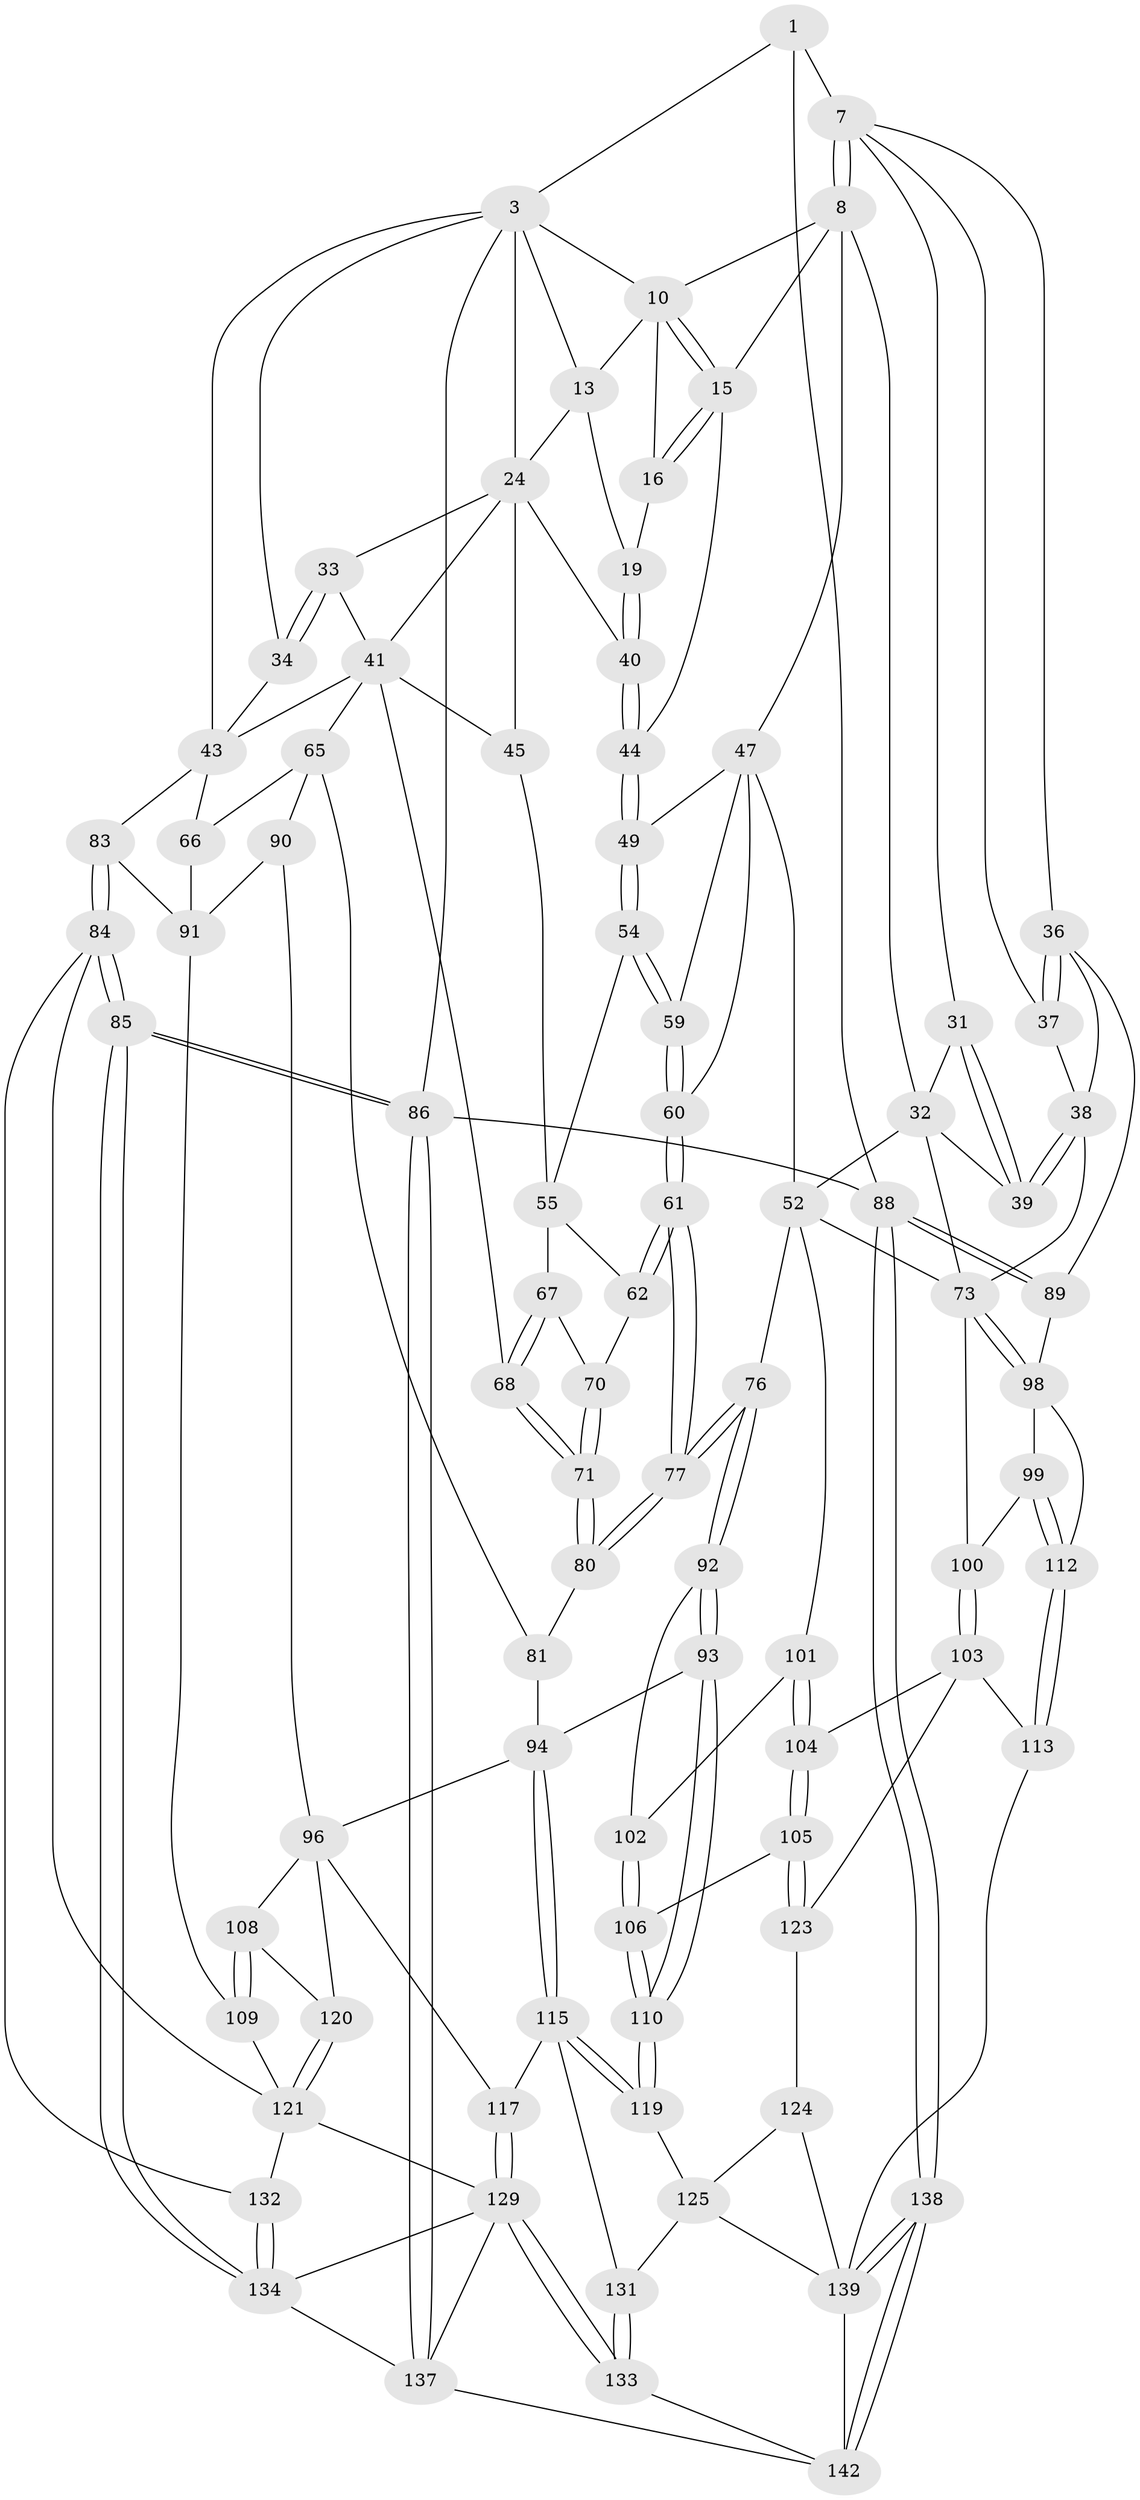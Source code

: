 // original degree distribution, {3: 0.013888888888888888, 6: 0.2361111111111111, 5: 0.5, 4: 0.25}
// Generated by graph-tools (version 1.1) at 2025/21/03/04/25 18:21:08]
// undirected, 86 vertices, 207 edges
graph export_dot {
graph [start="1"]
  node [color=gray90,style=filled];
  1 [pos="+0.8032820344627478+0",super="+2"];
  3 [pos="+0+0",super="+35+4"];
  7 [pos="+0.8049772061313437+0",super="+17"];
  8 [pos="+0.789830974750023+0.07554302776467693",super="+9"];
  10 [pos="+0.6098946908575124+0.08168160920638119",super="+11"];
  13 [pos="+0.4350622223411597+0.08708942795904297",super="+14+20"];
  15 [pos="+0.5635358634849714+0.17907341618780456",super="+30"];
  16 [pos="+0.5250054784846888+0.16278785724334652"];
  19 [pos="+0.4820188003158503+0.15574622287360407"];
  24 [pos="+0.33413146018332757+0.23701110198989275",super="+25"];
  31 [pos="+0.8097688306820928+0.14921721965294174"];
  32 [pos="+0.7135558494580033+0.33668926472351995",super="+50"];
  33 [pos="+0.151711591537888+0.2144281913243805"];
  34 [pos="+0.11607053616577241+0.2591081377643202"];
  36 [pos="+1+0.24763340098691983",super="+87"];
  37 [pos="+1+0.2786101258318945"];
  38 [pos="+0.8692196692608325+0.37156111071511433",super="+72"];
  39 [pos="+0.8630888230323618+0.36935793488615326"];
  40 [pos="+0.3728422098219502+0.24173252105942744"];
  41 [pos="+0.16554358994350227+0.21376485814749757",super="+42"];
  43 [pos="+0.12863781577636488+0.30097577423991473",super="+57"];
  44 [pos="+0.4423358721690498+0.29927863603053684"];
  45 [pos="+0.2694125398698272+0.30797197710407914"];
  47 [pos="+0.514255001291019+0.3394956879452872",super="+48+53"];
  49 [pos="+0.45185887822652443+0.31755275347341433"];
  52 [pos="+0.6211409508309685+0.4123592070327416",super="+75"];
  54 [pos="+0.41766893674559313+0.37778076725999427"];
  55 [pos="+0.35448272713399953+0.38514568220030526",super="+56+63"];
  59 [pos="+0.451389736428153+0.4625215631118627"];
  60 [pos="+0.45311975360560963+0.47071359354736264"];
  61 [pos="+0.44668728187627976+0.4916373141776925"];
  62 [pos="+0.41963080255016044+0.48038128628973076"];
  65 [pos="+0.1559991391477884+0.477356912725371",super="+82"];
  66 [pos="+0.055665592666305476+0.47679926692782676"];
  67 [pos="+0.33089613052151+0.4358869553735036",super="+69"];
  68 [pos="+0.2796163143747341+0.45961366983038504"];
  70 [pos="+0.3545623320893336+0.4698301925671106"];
  71 [pos="+0.3083169070937078+0.5174403106602035"];
  73 [pos="+0.8768147171697523+0.5809284589024084",super="+74"];
  76 [pos="+0.4678515845158217+0.5640205759015062"];
  77 [pos="+0.46036080696049686+0.5538221995589059"];
  80 [pos="+0.3071020960584488+0.5472164133633403"];
  81 [pos="+0.30396036321151004+0.5501714106666451"];
  83 [pos="+0+0.6082775765344794"];
  84 [pos="+0+0.6952093058428361",super="+128"];
  85 [pos="+0+0.793881239908986"];
  86 [pos="+0+1"];
  88 [pos="+1+1"];
  89 [pos="+1+0.9391909810425886"];
  90 [pos="+0.1843824205167896+0.6251926291203507"];
  91 [pos="+0.13907527379597312+0.6255958814309507",super="+107"];
  92 [pos="+0.47389065886187026+0.5940890119382126"];
  93 [pos="+0.46641814213135585+0.6261999715256414"];
  94 [pos="+0.44138053548121003+0.6495420610195468",super="+95"];
  96 [pos="+0.2883813233046986+0.6768747217014138",super="+97+118"];
  98 [pos="+0.8747598760423686+0.5847709662116009",super="+111"];
  99 [pos="+0.8300309805850289+0.6309755469202313"];
  100 [pos="+0.8043472480171027+0.6468403022251528"];
  101 [pos="+0.6475126139243945+0.5890737076474869"];
  102 [pos="+0.6023186260562262+0.6000641264862757"];
  103 [pos="+0.7204142169708081+0.7140520109271187",super="+114"];
  104 [pos="+0.6874310161081083+0.7056941483635956"];
  105 [pos="+0.6041908483516816+0.7392301996942598"];
  106 [pos="+0.5867373533381646+0.7385893522604531"];
  108 [pos="+0.18697582265400642+0.694214153192786"];
  109 [pos="+0.11000961266914142+0.7531122813429202"];
  110 [pos="+0.5789111145024967+0.7396279250623802"];
  112 [pos="+0.8500870440119377+0.8306049475576395"];
  113 [pos="+0.7779581598438573+0.8604534508808865"];
  115 [pos="+0.4126793817992864+0.7694356617291315",super="+116"];
  117 [pos="+0.324958427075839+0.7978833515158703"];
  119 [pos="+0.5235336528148584+0.8160584490652488"];
  120 [pos="+0.218580559179638+0.7583165170286644"];
  121 [pos="+0.16207045089904268+0.8795459902685934",super="+122"];
  123 [pos="+0.6359452902040051+0.8083562179109575"];
  124 [pos="+0.6159748279378423+0.8884710295710658"];
  125 [pos="+0.5964097763193549+0.8989085105461182",super="+126"];
  129 [pos="+0.2774138273259431+0.887411041848563",super="+130"];
  131 [pos="+0.45108079399177015+0.9381084991147418"];
  132 [pos="+0.024843708472618638+0.8804720141653318"];
  133 [pos="+0.41422324569821556+1"];
  134 [pos="+0.02212961024300331+0.8849671992649653",super="+136"];
  137 [pos="+0+1",super="+144"];
  138 [pos="+0.8448904925618962+1"];
  139 [pos="+0.7735836083465321+0.9027795755515776",super="+141+140"];
  142 [pos="+0.5980625715423151+1",super="+143"];
  1 -- 7 [weight=2];
  1 -- 88;
  1 -- 3;
  3 -- 86;
  3 -- 34;
  3 -- 43;
  3 -- 24;
  3 -- 10;
  3 -- 13;
  7 -- 8 [weight=2];
  7 -- 8;
  7 -- 36;
  7 -- 37;
  7 -- 31;
  8 -- 32;
  8 -- 10;
  8 -- 47;
  8 -- 15;
  10 -- 15;
  10 -- 15;
  10 -- 16;
  10 -- 13;
  13 -- 24;
  13 -- 19;
  15 -- 16;
  15 -- 16;
  15 -- 44;
  16 -- 19;
  19 -- 40;
  19 -- 40;
  24 -- 40;
  24 -- 33;
  24 -- 41;
  24 -- 45;
  31 -- 32;
  31 -- 39;
  31 -- 39;
  32 -- 73;
  32 -- 52;
  32 -- 39;
  33 -- 34;
  33 -- 34;
  33 -- 41;
  34 -- 43;
  36 -- 37;
  36 -- 37;
  36 -- 89;
  36 -- 38;
  37 -- 38;
  38 -- 39;
  38 -- 39;
  38 -- 73;
  40 -- 44;
  40 -- 44;
  41 -- 65;
  41 -- 68;
  41 -- 43;
  41 -- 45;
  43 -- 83;
  43 -- 66;
  44 -- 49;
  44 -- 49;
  45 -- 55;
  47 -- 49;
  47 -- 59;
  47 -- 52;
  47 -- 60;
  49 -- 54;
  49 -- 54;
  52 -- 101;
  52 -- 76;
  52 -- 73;
  54 -- 55;
  54 -- 59;
  54 -- 59;
  55 -- 67 [weight=2];
  55 -- 62;
  59 -- 60;
  59 -- 60;
  60 -- 61;
  60 -- 61;
  61 -- 62;
  61 -- 62;
  61 -- 77;
  61 -- 77;
  62 -- 70;
  65 -- 66;
  65 -- 81;
  65 -- 90;
  66 -- 91;
  67 -- 68;
  67 -- 68;
  67 -- 70;
  68 -- 71;
  68 -- 71;
  70 -- 71;
  70 -- 71;
  71 -- 80;
  71 -- 80;
  73 -- 98;
  73 -- 98;
  73 -- 100;
  76 -- 77;
  76 -- 77;
  76 -- 92;
  76 -- 92;
  77 -- 80;
  77 -- 80;
  80 -- 81;
  81 -- 94;
  83 -- 84;
  83 -- 84;
  83 -- 91;
  84 -- 85;
  84 -- 85;
  84 -- 132;
  84 -- 121;
  85 -- 86;
  85 -- 86;
  85 -- 134;
  85 -- 134;
  86 -- 137;
  86 -- 137;
  86 -- 88;
  88 -- 89;
  88 -- 89;
  88 -- 138;
  88 -- 138;
  89 -- 98;
  90 -- 91;
  90 -- 96;
  91 -- 109;
  92 -- 93;
  92 -- 93;
  92 -- 102;
  93 -- 94;
  93 -- 110;
  93 -- 110;
  94 -- 115;
  94 -- 115;
  94 -- 96;
  96 -- 108;
  96 -- 120;
  96 -- 117;
  98 -- 99;
  98 -- 112;
  99 -- 100;
  99 -- 112;
  99 -- 112;
  100 -- 103;
  100 -- 103;
  101 -- 102;
  101 -- 104;
  101 -- 104;
  102 -- 106;
  102 -- 106;
  103 -- 104;
  103 -- 113;
  103 -- 123;
  104 -- 105;
  104 -- 105;
  105 -- 106;
  105 -- 123;
  105 -- 123;
  106 -- 110;
  106 -- 110;
  108 -- 109;
  108 -- 109;
  108 -- 120;
  109 -- 121;
  110 -- 119;
  110 -- 119;
  112 -- 113;
  112 -- 113;
  113 -- 139;
  115 -- 119;
  115 -- 119;
  115 -- 131;
  115 -- 117;
  117 -- 129;
  117 -- 129;
  119 -- 125;
  120 -- 121;
  120 -- 121;
  121 -- 129;
  121 -- 132;
  123 -- 124;
  124 -- 125;
  124 -- 139;
  125 -- 139;
  125 -- 131;
  129 -- 133;
  129 -- 133;
  129 -- 137;
  129 -- 134;
  131 -- 133;
  131 -- 133;
  132 -- 134;
  132 -- 134;
  133 -- 142;
  134 -- 137;
  137 -- 142;
  138 -- 139;
  138 -- 139;
  138 -- 142;
  138 -- 142;
  139 -- 142;
}
